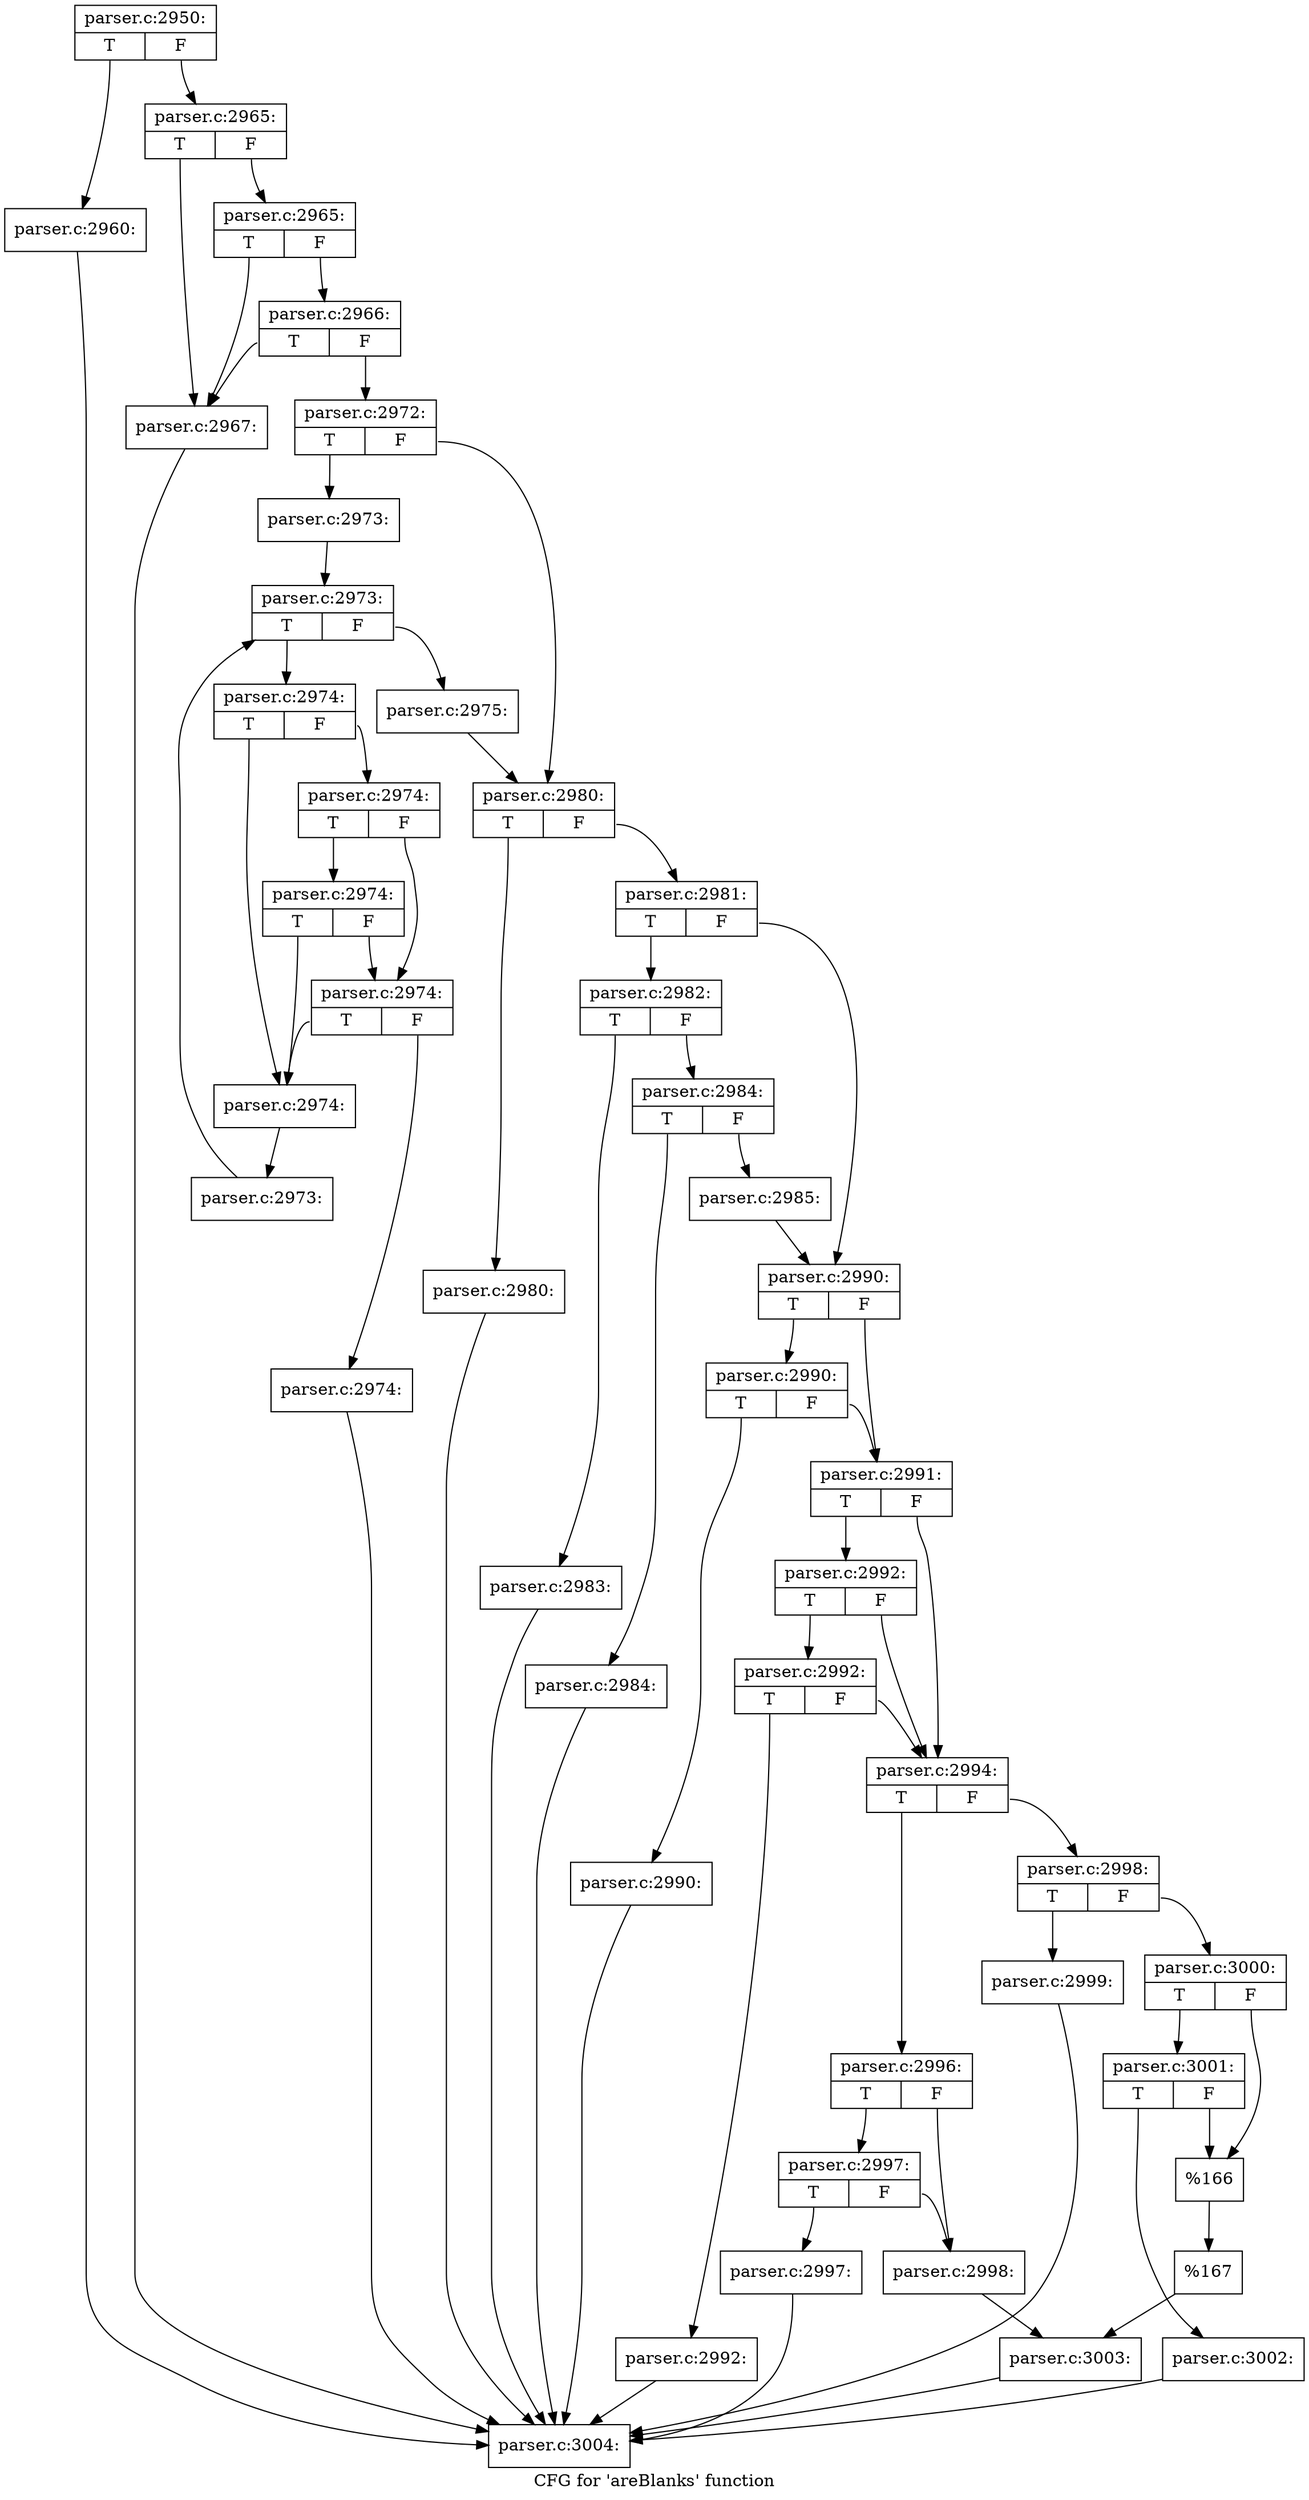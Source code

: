 digraph "CFG for 'areBlanks' function" {
	label="CFG for 'areBlanks' function";

	Node0x5c61e30 [shape=record,label="{parser.c:2950:|{<s0>T|<s1>F}}"];
	Node0x5c61e30:s0 -> Node0x5c64a50;
	Node0x5c61e30:s1 -> Node0x5c64aa0;
	Node0x5c64a50 [shape=record,label="{parser.c:2960:}"];
	Node0x5c64a50 -> Node0x5c622b0;
	Node0x5c64aa0 [shape=record,label="{parser.c:2965:|{<s0>T|<s1>F}}"];
	Node0x5c64aa0:s0 -> Node0x5c65390;
	Node0x5c64aa0:s1 -> Node0x5c654b0;
	Node0x5c654b0 [shape=record,label="{parser.c:2965:|{<s0>T|<s1>F}}"];
	Node0x5c654b0:s0 -> Node0x5c65390;
	Node0x5c654b0:s1 -> Node0x5c65430;
	Node0x5c65430 [shape=record,label="{parser.c:2966:|{<s0>T|<s1>F}}"];
	Node0x5c65430:s0 -> Node0x5c65390;
	Node0x5c65430:s1 -> Node0x5c653e0;
	Node0x5c65390 [shape=record,label="{parser.c:2967:}"];
	Node0x5c65390 -> Node0x5c622b0;
	Node0x5c653e0 [shape=record,label="{parser.c:2972:|{<s0>T|<s1>F}}"];
	Node0x5c653e0:s0 -> Node0x5c662a0;
	Node0x5c653e0:s1 -> Node0x5c662f0;
	Node0x5c662a0 [shape=record,label="{parser.c:2973:}"];
	Node0x5c662a0 -> Node0x5c66760;
	Node0x5c66760 [shape=record,label="{parser.c:2973:|{<s0>T|<s1>F}}"];
	Node0x5c66760:s0 -> Node0x5c66960;
	Node0x5c66760:s1 -> Node0x5c66600;
	Node0x5c66960 [shape=record,label="{parser.c:2974:|{<s0>T|<s1>F}}"];
	Node0x5c66960:s0 -> Node0x5c66ca0;
	Node0x5c66960:s1 -> Node0x5c66d70;
	Node0x5c66d70 [shape=record,label="{parser.c:2974:|{<s0>T|<s1>F}}"];
	Node0x5c66d70:s0 -> Node0x5c670c0;
	Node0x5c66d70:s1 -> Node0x5c66cf0;
	Node0x5c670c0 [shape=record,label="{parser.c:2974:|{<s0>T|<s1>F}}"];
	Node0x5c670c0:s0 -> Node0x5c66ca0;
	Node0x5c670c0:s1 -> Node0x5c66cf0;
	Node0x5c66cf0 [shape=record,label="{parser.c:2974:|{<s0>T|<s1>F}}"];
	Node0x5c66cf0:s0 -> Node0x5c66ca0;
	Node0x5c66cf0:s1 -> Node0x5c66c50;
	Node0x5c66c50 [shape=record,label="{parser.c:2974:}"];
	Node0x5c66c50 -> Node0x5c622b0;
	Node0x5c66ca0 [shape=record,label="{parser.c:2974:}"];
	Node0x5c66ca0 -> Node0x5c66910;
	Node0x5c66910 [shape=record,label="{parser.c:2973:}"];
	Node0x5c66910 -> Node0x5c66760;
	Node0x5c66600 [shape=record,label="{parser.c:2975:}"];
	Node0x5c66600 -> Node0x5c662f0;
	Node0x5c662f0 [shape=record,label="{parser.c:2980:|{<s0>T|<s1>F}}"];
	Node0x5c662f0:s0 -> Node0x5c68130;
	Node0x5c662f0:s1 -> Node0x5c68180;
	Node0x5c68130 [shape=record,label="{parser.c:2980:}"];
	Node0x5c68130 -> Node0x5c622b0;
	Node0x5c68180 [shape=record,label="{parser.c:2981:|{<s0>T|<s1>F}}"];
	Node0x5c68180:s0 -> Node0x5c68700;
	Node0x5c68180:s1 -> Node0x5c68750;
	Node0x5c68700 [shape=record,label="{parser.c:2982:|{<s0>T|<s1>F}}"];
	Node0x5c68700:s0 -> Node0x5c694d0;
	Node0x5c68700:s1 -> Node0x5c69b70;
	Node0x5c694d0 [shape=record,label="{parser.c:2983:}"];
	Node0x5c694d0 -> Node0x5c622b0;
	Node0x5c69b70 [shape=record,label="{parser.c:2984:|{<s0>T|<s1>F}}"];
	Node0x5c69b70:s0 -> Node0x5c69e10;
	Node0x5c69b70:s1 -> Node0x5c69e60;
	Node0x5c69e10 [shape=record,label="{parser.c:2984:}"];
	Node0x5c69e10 -> Node0x5c622b0;
	Node0x5c69e60 [shape=record,label="{parser.c:2985:}"];
	Node0x5c69e60 -> Node0x5c68750;
	Node0x5c68750 [shape=record,label="{parser.c:2990:|{<s0>T|<s1>F}}"];
	Node0x5c68750:s0 -> Node0x5c6a3e0;
	Node0x5c68750:s1 -> Node0x5c6a390;
	Node0x5c6a3e0 [shape=record,label="{parser.c:2990:|{<s0>T|<s1>F}}"];
	Node0x5c6a3e0:s0 -> Node0x5c6a340;
	Node0x5c6a3e0:s1 -> Node0x5c6a390;
	Node0x5c6a340 [shape=record,label="{parser.c:2990:}"];
	Node0x5c6a340 -> Node0x5c622b0;
	Node0x5c6a390 [shape=record,label="{parser.c:2991:|{<s0>T|<s1>F}}"];
	Node0x5c6a390:s0 -> Node0x5c6b130;
	Node0x5c6a390:s1 -> Node0x5c6b060;
	Node0x5c6b130 [shape=record,label="{parser.c:2992:|{<s0>T|<s1>F}}"];
	Node0x5c6b130:s0 -> Node0x5c6b0b0;
	Node0x5c6b130:s1 -> Node0x5c6b060;
	Node0x5c6b0b0 [shape=record,label="{parser.c:2992:|{<s0>T|<s1>F}}"];
	Node0x5c6b0b0:s0 -> Node0x5c6b010;
	Node0x5c6b0b0:s1 -> Node0x5c6b060;
	Node0x5c6b010 [shape=record,label="{parser.c:2992:}"];
	Node0x5c6b010 -> Node0x5c622b0;
	Node0x5c6b060 [shape=record,label="{parser.c:2994:|{<s0>T|<s1>F}}"];
	Node0x5c6b060:s0 -> Node0x5c6c680;
	Node0x5c6b060:s1 -> Node0x5c6cb20;
	Node0x5c6c680 [shape=record,label="{parser.c:2996:|{<s0>T|<s1>F}}"];
	Node0x5c6c680:s0 -> Node0x5c6cde0;
	Node0x5c6c680:s1 -> Node0x5c6cd90;
	Node0x5c6cde0 [shape=record,label="{parser.c:2997:|{<s0>T|<s1>F}}"];
	Node0x5c6cde0:s0 -> Node0x5c6cd40;
	Node0x5c6cde0:s1 -> Node0x5c6cd90;
	Node0x5c6cd40 [shape=record,label="{parser.c:2997:}"];
	Node0x5c6cd40 -> Node0x5c622b0;
	Node0x5c6cd90 [shape=record,label="{parser.c:2998:}"];
	Node0x5c6cd90 -> Node0x5c6cad0;
	Node0x5c6cb20 [shape=record,label="{parser.c:2998:|{<s0>T|<s1>F}}"];
	Node0x5c6cb20:s0 -> Node0x5c6d830;
	Node0x5c6cb20:s1 -> Node0x5c6d8d0;
	Node0x5c6d830 [shape=record,label="{parser.c:2999:}"];
	Node0x5c6d830 -> Node0x5c622b0;
	Node0x5c6d8d0 [shape=record,label="{parser.c:3000:|{<s0>T|<s1>F}}"];
	Node0x5c6d8d0:s0 -> Node0x5c6e260;
	Node0x5c6d8d0:s1 -> Node0x5c6e210;
	Node0x5c6e260 [shape=record,label="{parser.c:3001:|{<s0>T|<s1>F}}"];
	Node0x5c6e260:s0 -> Node0x5c6dd50;
	Node0x5c6e260:s1 -> Node0x5c6e210;
	Node0x5c6dd50 [shape=record,label="{parser.c:3002:}"];
	Node0x5c6dd50 -> Node0x5c622b0;
	Node0x5c6e210 [shape=record,label="{%166}"];
	Node0x5c6e210 -> Node0x5c6d880;
	Node0x5c6d880 [shape=record,label="{%167}"];
	Node0x5c6d880 -> Node0x5c6cad0;
	Node0x5c6cad0 [shape=record,label="{parser.c:3003:}"];
	Node0x5c6cad0 -> Node0x5c622b0;
	Node0x5c622b0 [shape=record,label="{parser.c:3004:}"];
}
